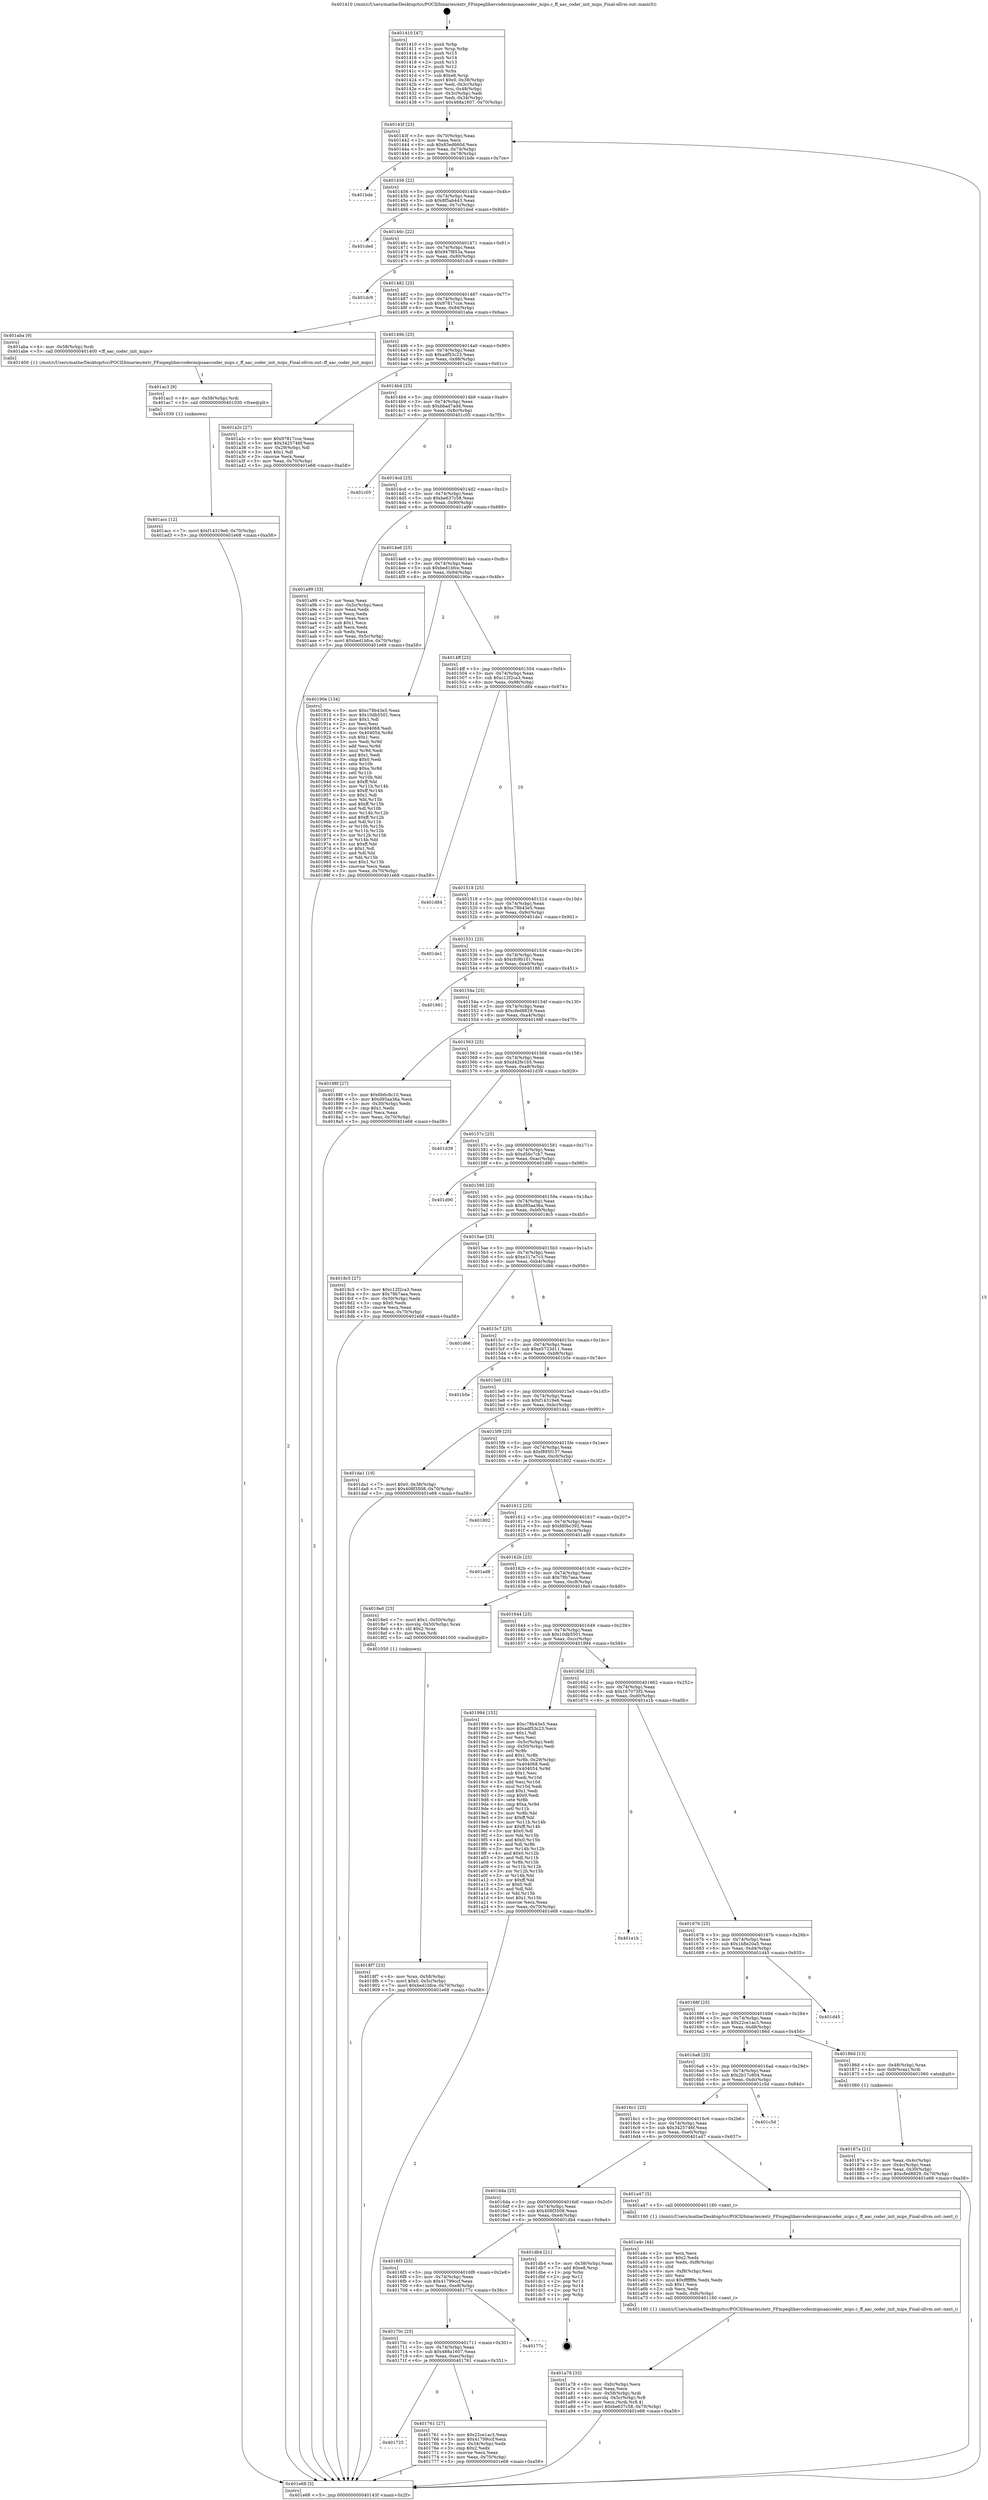 digraph "0x401410" {
  label = "0x401410 (/mnt/c/Users/mathe/Desktop/tcc/POCII/binaries/extr_FFmpeglibavcodecmipsaaccoder_mips.c_ff_aac_coder_init_mips_Final-ollvm.out::main(0))"
  labelloc = "t"
  node[shape=record]

  Entry [label="",width=0.3,height=0.3,shape=circle,fillcolor=black,style=filled]
  "0x40143f" [label="{
     0x40143f [23]\l
     | [instrs]\l
     &nbsp;&nbsp;0x40143f \<+3\>: mov -0x70(%rbp),%eax\l
     &nbsp;&nbsp;0x401442 \<+2\>: mov %eax,%ecx\l
     &nbsp;&nbsp;0x401444 \<+6\>: sub $0x83ed660d,%ecx\l
     &nbsp;&nbsp;0x40144a \<+3\>: mov %eax,-0x74(%rbp)\l
     &nbsp;&nbsp;0x40144d \<+3\>: mov %ecx,-0x78(%rbp)\l
     &nbsp;&nbsp;0x401450 \<+6\>: je 0000000000401bde \<main+0x7ce\>\l
  }"]
  "0x401bde" [label="{
     0x401bde\l
  }", style=dashed]
  "0x401456" [label="{
     0x401456 [22]\l
     | [instrs]\l
     &nbsp;&nbsp;0x401456 \<+5\>: jmp 000000000040145b \<main+0x4b\>\l
     &nbsp;&nbsp;0x40145b \<+3\>: mov -0x74(%rbp),%eax\l
     &nbsp;&nbsp;0x40145e \<+5\>: sub $0x8f5ab443,%eax\l
     &nbsp;&nbsp;0x401463 \<+3\>: mov %eax,-0x7c(%rbp)\l
     &nbsp;&nbsp;0x401466 \<+6\>: je 0000000000401ded \<main+0x9dd\>\l
  }"]
  Exit [label="",width=0.3,height=0.3,shape=circle,fillcolor=black,style=filled,peripheries=2]
  "0x401ded" [label="{
     0x401ded\l
  }", style=dashed]
  "0x40146c" [label="{
     0x40146c [22]\l
     | [instrs]\l
     &nbsp;&nbsp;0x40146c \<+5\>: jmp 0000000000401471 \<main+0x61\>\l
     &nbsp;&nbsp;0x401471 \<+3\>: mov -0x74(%rbp),%eax\l
     &nbsp;&nbsp;0x401474 \<+5\>: sub $0x947f853a,%eax\l
     &nbsp;&nbsp;0x401479 \<+3\>: mov %eax,-0x80(%rbp)\l
     &nbsp;&nbsp;0x40147c \<+6\>: je 0000000000401dc9 \<main+0x9b9\>\l
  }"]
  "0x401acc" [label="{
     0x401acc [12]\l
     | [instrs]\l
     &nbsp;&nbsp;0x401acc \<+7\>: movl $0xf14319e6,-0x70(%rbp)\l
     &nbsp;&nbsp;0x401ad3 \<+5\>: jmp 0000000000401e68 \<main+0xa58\>\l
  }"]
  "0x401dc9" [label="{
     0x401dc9\l
  }", style=dashed]
  "0x401482" [label="{
     0x401482 [25]\l
     | [instrs]\l
     &nbsp;&nbsp;0x401482 \<+5\>: jmp 0000000000401487 \<main+0x77\>\l
     &nbsp;&nbsp;0x401487 \<+3\>: mov -0x74(%rbp),%eax\l
     &nbsp;&nbsp;0x40148a \<+5\>: sub $0x97817cce,%eax\l
     &nbsp;&nbsp;0x40148f \<+6\>: mov %eax,-0x84(%rbp)\l
     &nbsp;&nbsp;0x401495 \<+6\>: je 0000000000401aba \<main+0x6aa\>\l
  }"]
  "0x401ac3" [label="{
     0x401ac3 [9]\l
     | [instrs]\l
     &nbsp;&nbsp;0x401ac3 \<+4\>: mov -0x58(%rbp),%rdi\l
     &nbsp;&nbsp;0x401ac7 \<+5\>: call 0000000000401030 \<free@plt\>\l
     | [calls]\l
     &nbsp;&nbsp;0x401030 \{1\} (unknown)\l
  }"]
  "0x401aba" [label="{
     0x401aba [9]\l
     | [instrs]\l
     &nbsp;&nbsp;0x401aba \<+4\>: mov -0x58(%rbp),%rdi\l
     &nbsp;&nbsp;0x401abe \<+5\>: call 0000000000401400 \<ff_aac_coder_init_mips\>\l
     | [calls]\l
     &nbsp;&nbsp;0x401400 \{1\} (/mnt/c/Users/mathe/Desktop/tcc/POCII/binaries/extr_FFmpeglibavcodecmipsaaccoder_mips.c_ff_aac_coder_init_mips_Final-ollvm.out::ff_aac_coder_init_mips)\l
  }"]
  "0x40149b" [label="{
     0x40149b [25]\l
     | [instrs]\l
     &nbsp;&nbsp;0x40149b \<+5\>: jmp 00000000004014a0 \<main+0x90\>\l
     &nbsp;&nbsp;0x4014a0 \<+3\>: mov -0x74(%rbp),%eax\l
     &nbsp;&nbsp;0x4014a3 \<+5\>: sub $0xadf53c23,%eax\l
     &nbsp;&nbsp;0x4014a8 \<+6\>: mov %eax,-0x88(%rbp)\l
     &nbsp;&nbsp;0x4014ae \<+6\>: je 0000000000401a2c \<main+0x61c\>\l
  }"]
  "0x401a78" [label="{
     0x401a78 [33]\l
     | [instrs]\l
     &nbsp;&nbsp;0x401a78 \<+6\>: mov -0xfc(%rbp),%ecx\l
     &nbsp;&nbsp;0x401a7e \<+3\>: imul %eax,%ecx\l
     &nbsp;&nbsp;0x401a81 \<+4\>: mov -0x58(%rbp),%rdi\l
     &nbsp;&nbsp;0x401a85 \<+4\>: movslq -0x5c(%rbp),%r8\l
     &nbsp;&nbsp;0x401a89 \<+4\>: mov %ecx,(%rdi,%r8,4)\l
     &nbsp;&nbsp;0x401a8d \<+7\>: movl $0xbe637c58,-0x70(%rbp)\l
     &nbsp;&nbsp;0x401a94 \<+5\>: jmp 0000000000401e68 \<main+0xa58\>\l
  }"]
  "0x401a2c" [label="{
     0x401a2c [27]\l
     | [instrs]\l
     &nbsp;&nbsp;0x401a2c \<+5\>: mov $0x97817cce,%eax\l
     &nbsp;&nbsp;0x401a31 \<+5\>: mov $0x3425746f,%ecx\l
     &nbsp;&nbsp;0x401a36 \<+3\>: mov -0x29(%rbp),%dl\l
     &nbsp;&nbsp;0x401a39 \<+3\>: test $0x1,%dl\l
     &nbsp;&nbsp;0x401a3c \<+3\>: cmovne %ecx,%eax\l
     &nbsp;&nbsp;0x401a3f \<+3\>: mov %eax,-0x70(%rbp)\l
     &nbsp;&nbsp;0x401a42 \<+5\>: jmp 0000000000401e68 \<main+0xa58\>\l
  }"]
  "0x4014b4" [label="{
     0x4014b4 [25]\l
     | [instrs]\l
     &nbsp;&nbsp;0x4014b4 \<+5\>: jmp 00000000004014b9 \<main+0xa9\>\l
     &nbsp;&nbsp;0x4014b9 \<+3\>: mov -0x74(%rbp),%eax\l
     &nbsp;&nbsp;0x4014bc \<+5\>: sub $0xbbad7add,%eax\l
     &nbsp;&nbsp;0x4014c1 \<+6\>: mov %eax,-0x8c(%rbp)\l
     &nbsp;&nbsp;0x4014c7 \<+6\>: je 0000000000401c05 \<main+0x7f5\>\l
  }"]
  "0x401a4c" [label="{
     0x401a4c [44]\l
     | [instrs]\l
     &nbsp;&nbsp;0x401a4c \<+2\>: xor %ecx,%ecx\l
     &nbsp;&nbsp;0x401a4e \<+5\>: mov $0x2,%edx\l
     &nbsp;&nbsp;0x401a53 \<+6\>: mov %edx,-0xf8(%rbp)\l
     &nbsp;&nbsp;0x401a59 \<+1\>: cltd\l
     &nbsp;&nbsp;0x401a5a \<+6\>: mov -0xf8(%rbp),%esi\l
     &nbsp;&nbsp;0x401a60 \<+2\>: idiv %esi\l
     &nbsp;&nbsp;0x401a62 \<+6\>: imul $0xfffffffe,%edx,%edx\l
     &nbsp;&nbsp;0x401a68 \<+3\>: sub $0x1,%ecx\l
     &nbsp;&nbsp;0x401a6b \<+2\>: sub %ecx,%edx\l
     &nbsp;&nbsp;0x401a6d \<+6\>: mov %edx,-0xfc(%rbp)\l
     &nbsp;&nbsp;0x401a73 \<+5\>: call 0000000000401160 \<next_i\>\l
     | [calls]\l
     &nbsp;&nbsp;0x401160 \{1\} (/mnt/c/Users/mathe/Desktop/tcc/POCII/binaries/extr_FFmpeglibavcodecmipsaaccoder_mips.c_ff_aac_coder_init_mips_Final-ollvm.out::next_i)\l
  }"]
  "0x401c05" [label="{
     0x401c05\l
  }", style=dashed]
  "0x4014cd" [label="{
     0x4014cd [25]\l
     | [instrs]\l
     &nbsp;&nbsp;0x4014cd \<+5\>: jmp 00000000004014d2 \<main+0xc2\>\l
     &nbsp;&nbsp;0x4014d2 \<+3\>: mov -0x74(%rbp),%eax\l
     &nbsp;&nbsp;0x4014d5 \<+5\>: sub $0xbe637c58,%eax\l
     &nbsp;&nbsp;0x4014da \<+6\>: mov %eax,-0x90(%rbp)\l
     &nbsp;&nbsp;0x4014e0 \<+6\>: je 0000000000401a99 \<main+0x689\>\l
  }"]
  "0x4018f7" [label="{
     0x4018f7 [23]\l
     | [instrs]\l
     &nbsp;&nbsp;0x4018f7 \<+4\>: mov %rax,-0x58(%rbp)\l
     &nbsp;&nbsp;0x4018fb \<+7\>: movl $0x0,-0x5c(%rbp)\l
     &nbsp;&nbsp;0x401902 \<+7\>: movl $0xbed1bfce,-0x70(%rbp)\l
     &nbsp;&nbsp;0x401909 \<+5\>: jmp 0000000000401e68 \<main+0xa58\>\l
  }"]
  "0x401a99" [label="{
     0x401a99 [33]\l
     | [instrs]\l
     &nbsp;&nbsp;0x401a99 \<+2\>: xor %eax,%eax\l
     &nbsp;&nbsp;0x401a9b \<+3\>: mov -0x5c(%rbp),%ecx\l
     &nbsp;&nbsp;0x401a9e \<+2\>: mov %eax,%edx\l
     &nbsp;&nbsp;0x401aa0 \<+2\>: sub %ecx,%edx\l
     &nbsp;&nbsp;0x401aa2 \<+2\>: mov %eax,%ecx\l
     &nbsp;&nbsp;0x401aa4 \<+3\>: sub $0x1,%ecx\l
     &nbsp;&nbsp;0x401aa7 \<+2\>: add %ecx,%edx\l
     &nbsp;&nbsp;0x401aa9 \<+2\>: sub %edx,%eax\l
     &nbsp;&nbsp;0x401aab \<+3\>: mov %eax,-0x5c(%rbp)\l
     &nbsp;&nbsp;0x401aae \<+7\>: movl $0xbed1bfce,-0x70(%rbp)\l
     &nbsp;&nbsp;0x401ab5 \<+5\>: jmp 0000000000401e68 \<main+0xa58\>\l
  }"]
  "0x4014e6" [label="{
     0x4014e6 [25]\l
     | [instrs]\l
     &nbsp;&nbsp;0x4014e6 \<+5\>: jmp 00000000004014eb \<main+0xdb\>\l
     &nbsp;&nbsp;0x4014eb \<+3\>: mov -0x74(%rbp),%eax\l
     &nbsp;&nbsp;0x4014ee \<+5\>: sub $0xbed1bfce,%eax\l
     &nbsp;&nbsp;0x4014f3 \<+6\>: mov %eax,-0x94(%rbp)\l
     &nbsp;&nbsp;0x4014f9 \<+6\>: je 000000000040190e \<main+0x4fe\>\l
  }"]
  "0x40187a" [label="{
     0x40187a [21]\l
     | [instrs]\l
     &nbsp;&nbsp;0x40187a \<+3\>: mov %eax,-0x4c(%rbp)\l
     &nbsp;&nbsp;0x40187d \<+3\>: mov -0x4c(%rbp),%eax\l
     &nbsp;&nbsp;0x401880 \<+3\>: mov %eax,-0x30(%rbp)\l
     &nbsp;&nbsp;0x401883 \<+7\>: movl $0xcfed8829,-0x70(%rbp)\l
     &nbsp;&nbsp;0x40188a \<+5\>: jmp 0000000000401e68 \<main+0xa58\>\l
  }"]
  "0x40190e" [label="{
     0x40190e [134]\l
     | [instrs]\l
     &nbsp;&nbsp;0x40190e \<+5\>: mov $0xc78b43e5,%eax\l
     &nbsp;&nbsp;0x401913 \<+5\>: mov $0x10db5501,%ecx\l
     &nbsp;&nbsp;0x401918 \<+2\>: mov $0x1,%dl\l
     &nbsp;&nbsp;0x40191a \<+2\>: xor %esi,%esi\l
     &nbsp;&nbsp;0x40191c \<+7\>: mov 0x404068,%edi\l
     &nbsp;&nbsp;0x401923 \<+8\>: mov 0x404054,%r8d\l
     &nbsp;&nbsp;0x40192b \<+3\>: sub $0x1,%esi\l
     &nbsp;&nbsp;0x40192e \<+3\>: mov %edi,%r9d\l
     &nbsp;&nbsp;0x401931 \<+3\>: add %esi,%r9d\l
     &nbsp;&nbsp;0x401934 \<+4\>: imul %r9d,%edi\l
     &nbsp;&nbsp;0x401938 \<+3\>: and $0x1,%edi\l
     &nbsp;&nbsp;0x40193b \<+3\>: cmp $0x0,%edi\l
     &nbsp;&nbsp;0x40193e \<+4\>: sete %r10b\l
     &nbsp;&nbsp;0x401942 \<+4\>: cmp $0xa,%r8d\l
     &nbsp;&nbsp;0x401946 \<+4\>: setl %r11b\l
     &nbsp;&nbsp;0x40194a \<+3\>: mov %r10b,%bl\l
     &nbsp;&nbsp;0x40194d \<+3\>: xor $0xff,%bl\l
     &nbsp;&nbsp;0x401950 \<+3\>: mov %r11b,%r14b\l
     &nbsp;&nbsp;0x401953 \<+4\>: xor $0xff,%r14b\l
     &nbsp;&nbsp;0x401957 \<+3\>: xor $0x1,%dl\l
     &nbsp;&nbsp;0x40195a \<+3\>: mov %bl,%r15b\l
     &nbsp;&nbsp;0x40195d \<+4\>: and $0xff,%r15b\l
     &nbsp;&nbsp;0x401961 \<+3\>: and %dl,%r10b\l
     &nbsp;&nbsp;0x401964 \<+3\>: mov %r14b,%r12b\l
     &nbsp;&nbsp;0x401967 \<+4\>: and $0xff,%r12b\l
     &nbsp;&nbsp;0x40196b \<+3\>: and %dl,%r11b\l
     &nbsp;&nbsp;0x40196e \<+3\>: or %r10b,%r15b\l
     &nbsp;&nbsp;0x401971 \<+3\>: or %r11b,%r12b\l
     &nbsp;&nbsp;0x401974 \<+3\>: xor %r12b,%r15b\l
     &nbsp;&nbsp;0x401977 \<+3\>: or %r14b,%bl\l
     &nbsp;&nbsp;0x40197a \<+3\>: xor $0xff,%bl\l
     &nbsp;&nbsp;0x40197d \<+3\>: or $0x1,%dl\l
     &nbsp;&nbsp;0x401980 \<+2\>: and %dl,%bl\l
     &nbsp;&nbsp;0x401982 \<+3\>: or %bl,%r15b\l
     &nbsp;&nbsp;0x401985 \<+4\>: test $0x1,%r15b\l
     &nbsp;&nbsp;0x401989 \<+3\>: cmovne %ecx,%eax\l
     &nbsp;&nbsp;0x40198c \<+3\>: mov %eax,-0x70(%rbp)\l
     &nbsp;&nbsp;0x40198f \<+5\>: jmp 0000000000401e68 \<main+0xa58\>\l
  }"]
  "0x4014ff" [label="{
     0x4014ff [25]\l
     | [instrs]\l
     &nbsp;&nbsp;0x4014ff \<+5\>: jmp 0000000000401504 \<main+0xf4\>\l
     &nbsp;&nbsp;0x401504 \<+3\>: mov -0x74(%rbp),%eax\l
     &nbsp;&nbsp;0x401507 \<+5\>: sub $0xc12f2ca3,%eax\l
     &nbsp;&nbsp;0x40150c \<+6\>: mov %eax,-0x98(%rbp)\l
     &nbsp;&nbsp;0x401512 \<+6\>: je 0000000000401d84 \<main+0x974\>\l
  }"]
  "0x401410" [label="{
     0x401410 [47]\l
     | [instrs]\l
     &nbsp;&nbsp;0x401410 \<+1\>: push %rbp\l
     &nbsp;&nbsp;0x401411 \<+3\>: mov %rsp,%rbp\l
     &nbsp;&nbsp;0x401414 \<+2\>: push %r15\l
     &nbsp;&nbsp;0x401416 \<+2\>: push %r14\l
     &nbsp;&nbsp;0x401418 \<+2\>: push %r13\l
     &nbsp;&nbsp;0x40141a \<+2\>: push %r12\l
     &nbsp;&nbsp;0x40141c \<+1\>: push %rbx\l
     &nbsp;&nbsp;0x40141d \<+7\>: sub $0xe8,%rsp\l
     &nbsp;&nbsp;0x401424 \<+7\>: movl $0x0,-0x38(%rbp)\l
     &nbsp;&nbsp;0x40142b \<+3\>: mov %edi,-0x3c(%rbp)\l
     &nbsp;&nbsp;0x40142e \<+4\>: mov %rsi,-0x48(%rbp)\l
     &nbsp;&nbsp;0x401432 \<+3\>: mov -0x3c(%rbp),%edi\l
     &nbsp;&nbsp;0x401435 \<+3\>: mov %edi,-0x34(%rbp)\l
     &nbsp;&nbsp;0x401438 \<+7\>: movl $0x488a1607,-0x70(%rbp)\l
  }"]
  "0x401d84" [label="{
     0x401d84\l
  }", style=dashed]
  "0x401518" [label="{
     0x401518 [25]\l
     | [instrs]\l
     &nbsp;&nbsp;0x401518 \<+5\>: jmp 000000000040151d \<main+0x10d\>\l
     &nbsp;&nbsp;0x40151d \<+3\>: mov -0x74(%rbp),%eax\l
     &nbsp;&nbsp;0x401520 \<+5\>: sub $0xc78b43e5,%eax\l
     &nbsp;&nbsp;0x401525 \<+6\>: mov %eax,-0x9c(%rbp)\l
     &nbsp;&nbsp;0x40152b \<+6\>: je 0000000000401de1 \<main+0x9d1\>\l
  }"]
  "0x401e68" [label="{
     0x401e68 [5]\l
     | [instrs]\l
     &nbsp;&nbsp;0x401e68 \<+5\>: jmp 000000000040143f \<main+0x2f\>\l
  }"]
  "0x401de1" [label="{
     0x401de1\l
  }", style=dashed]
  "0x401531" [label="{
     0x401531 [25]\l
     | [instrs]\l
     &nbsp;&nbsp;0x401531 \<+5\>: jmp 0000000000401536 \<main+0x126\>\l
     &nbsp;&nbsp;0x401536 \<+3\>: mov -0x74(%rbp),%eax\l
     &nbsp;&nbsp;0x401539 \<+5\>: sub $0xcfc9b101,%eax\l
     &nbsp;&nbsp;0x40153e \<+6\>: mov %eax,-0xa0(%rbp)\l
     &nbsp;&nbsp;0x401544 \<+6\>: je 0000000000401861 \<main+0x451\>\l
  }"]
  "0x401725" [label="{
     0x401725\l
  }", style=dashed]
  "0x401861" [label="{
     0x401861\l
  }", style=dashed]
  "0x40154a" [label="{
     0x40154a [25]\l
     | [instrs]\l
     &nbsp;&nbsp;0x40154a \<+5\>: jmp 000000000040154f \<main+0x13f\>\l
     &nbsp;&nbsp;0x40154f \<+3\>: mov -0x74(%rbp),%eax\l
     &nbsp;&nbsp;0x401552 \<+5\>: sub $0xcfed8829,%eax\l
     &nbsp;&nbsp;0x401557 \<+6\>: mov %eax,-0xa4(%rbp)\l
     &nbsp;&nbsp;0x40155d \<+6\>: je 000000000040188f \<main+0x47f\>\l
  }"]
  "0x401761" [label="{
     0x401761 [27]\l
     | [instrs]\l
     &nbsp;&nbsp;0x401761 \<+5\>: mov $0x22ce1ac3,%eax\l
     &nbsp;&nbsp;0x401766 \<+5\>: mov $0x41799ccf,%ecx\l
     &nbsp;&nbsp;0x40176b \<+3\>: mov -0x34(%rbp),%edx\l
     &nbsp;&nbsp;0x40176e \<+3\>: cmp $0x2,%edx\l
     &nbsp;&nbsp;0x401771 \<+3\>: cmovne %ecx,%eax\l
     &nbsp;&nbsp;0x401774 \<+3\>: mov %eax,-0x70(%rbp)\l
     &nbsp;&nbsp;0x401777 \<+5\>: jmp 0000000000401e68 \<main+0xa58\>\l
  }"]
  "0x40188f" [label="{
     0x40188f [27]\l
     | [instrs]\l
     &nbsp;&nbsp;0x40188f \<+5\>: mov $0x6b0c8c10,%eax\l
     &nbsp;&nbsp;0x401894 \<+5\>: mov $0xd95aa36a,%ecx\l
     &nbsp;&nbsp;0x401899 \<+3\>: mov -0x30(%rbp),%edx\l
     &nbsp;&nbsp;0x40189c \<+3\>: cmp $0x1,%edx\l
     &nbsp;&nbsp;0x40189f \<+3\>: cmovl %ecx,%eax\l
     &nbsp;&nbsp;0x4018a2 \<+3\>: mov %eax,-0x70(%rbp)\l
     &nbsp;&nbsp;0x4018a5 \<+5\>: jmp 0000000000401e68 \<main+0xa58\>\l
  }"]
  "0x401563" [label="{
     0x401563 [25]\l
     | [instrs]\l
     &nbsp;&nbsp;0x401563 \<+5\>: jmp 0000000000401568 \<main+0x158\>\l
     &nbsp;&nbsp;0x401568 \<+3\>: mov -0x74(%rbp),%eax\l
     &nbsp;&nbsp;0x40156b \<+5\>: sub $0xd42fe1b5,%eax\l
     &nbsp;&nbsp;0x401570 \<+6\>: mov %eax,-0xa8(%rbp)\l
     &nbsp;&nbsp;0x401576 \<+6\>: je 0000000000401d39 \<main+0x929\>\l
  }"]
  "0x40170c" [label="{
     0x40170c [25]\l
     | [instrs]\l
     &nbsp;&nbsp;0x40170c \<+5\>: jmp 0000000000401711 \<main+0x301\>\l
     &nbsp;&nbsp;0x401711 \<+3\>: mov -0x74(%rbp),%eax\l
     &nbsp;&nbsp;0x401714 \<+5\>: sub $0x488a1607,%eax\l
     &nbsp;&nbsp;0x401719 \<+6\>: mov %eax,-0xec(%rbp)\l
     &nbsp;&nbsp;0x40171f \<+6\>: je 0000000000401761 \<main+0x351\>\l
  }"]
  "0x401d39" [label="{
     0x401d39\l
  }", style=dashed]
  "0x40157c" [label="{
     0x40157c [25]\l
     | [instrs]\l
     &nbsp;&nbsp;0x40157c \<+5\>: jmp 0000000000401581 \<main+0x171\>\l
     &nbsp;&nbsp;0x401581 \<+3\>: mov -0x74(%rbp),%eax\l
     &nbsp;&nbsp;0x401584 \<+5\>: sub $0xd56c7cb7,%eax\l
     &nbsp;&nbsp;0x401589 \<+6\>: mov %eax,-0xac(%rbp)\l
     &nbsp;&nbsp;0x40158f \<+6\>: je 0000000000401d90 \<main+0x980\>\l
  }"]
  "0x40177c" [label="{
     0x40177c\l
  }", style=dashed]
  "0x401d90" [label="{
     0x401d90\l
  }", style=dashed]
  "0x401595" [label="{
     0x401595 [25]\l
     | [instrs]\l
     &nbsp;&nbsp;0x401595 \<+5\>: jmp 000000000040159a \<main+0x18a\>\l
     &nbsp;&nbsp;0x40159a \<+3\>: mov -0x74(%rbp),%eax\l
     &nbsp;&nbsp;0x40159d \<+5\>: sub $0xd95aa36a,%eax\l
     &nbsp;&nbsp;0x4015a2 \<+6\>: mov %eax,-0xb0(%rbp)\l
     &nbsp;&nbsp;0x4015a8 \<+6\>: je 00000000004018c5 \<main+0x4b5\>\l
  }"]
  "0x4016f3" [label="{
     0x4016f3 [25]\l
     | [instrs]\l
     &nbsp;&nbsp;0x4016f3 \<+5\>: jmp 00000000004016f8 \<main+0x2e8\>\l
     &nbsp;&nbsp;0x4016f8 \<+3\>: mov -0x74(%rbp),%eax\l
     &nbsp;&nbsp;0x4016fb \<+5\>: sub $0x41799ccf,%eax\l
     &nbsp;&nbsp;0x401700 \<+6\>: mov %eax,-0xe8(%rbp)\l
     &nbsp;&nbsp;0x401706 \<+6\>: je 000000000040177c \<main+0x36c\>\l
  }"]
  "0x4018c5" [label="{
     0x4018c5 [27]\l
     | [instrs]\l
     &nbsp;&nbsp;0x4018c5 \<+5\>: mov $0xc12f2ca3,%eax\l
     &nbsp;&nbsp;0x4018ca \<+5\>: mov $0x78b7aea,%ecx\l
     &nbsp;&nbsp;0x4018cf \<+3\>: mov -0x30(%rbp),%edx\l
     &nbsp;&nbsp;0x4018d2 \<+3\>: cmp $0x0,%edx\l
     &nbsp;&nbsp;0x4018d5 \<+3\>: cmove %ecx,%eax\l
     &nbsp;&nbsp;0x4018d8 \<+3\>: mov %eax,-0x70(%rbp)\l
     &nbsp;&nbsp;0x4018db \<+5\>: jmp 0000000000401e68 \<main+0xa58\>\l
  }"]
  "0x4015ae" [label="{
     0x4015ae [25]\l
     | [instrs]\l
     &nbsp;&nbsp;0x4015ae \<+5\>: jmp 00000000004015b3 \<main+0x1a3\>\l
     &nbsp;&nbsp;0x4015b3 \<+3\>: mov -0x74(%rbp),%eax\l
     &nbsp;&nbsp;0x4015b6 \<+5\>: sub $0xe317e7c3,%eax\l
     &nbsp;&nbsp;0x4015bb \<+6\>: mov %eax,-0xb4(%rbp)\l
     &nbsp;&nbsp;0x4015c1 \<+6\>: je 0000000000401d66 \<main+0x956\>\l
  }"]
  "0x401db4" [label="{
     0x401db4 [21]\l
     | [instrs]\l
     &nbsp;&nbsp;0x401db4 \<+3\>: mov -0x38(%rbp),%eax\l
     &nbsp;&nbsp;0x401db7 \<+7\>: add $0xe8,%rsp\l
     &nbsp;&nbsp;0x401dbe \<+1\>: pop %rbx\l
     &nbsp;&nbsp;0x401dbf \<+2\>: pop %r12\l
     &nbsp;&nbsp;0x401dc1 \<+2\>: pop %r13\l
     &nbsp;&nbsp;0x401dc3 \<+2\>: pop %r14\l
     &nbsp;&nbsp;0x401dc5 \<+2\>: pop %r15\l
     &nbsp;&nbsp;0x401dc7 \<+1\>: pop %rbp\l
     &nbsp;&nbsp;0x401dc8 \<+1\>: ret\l
  }"]
  "0x401d66" [label="{
     0x401d66\l
  }", style=dashed]
  "0x4015c7" [label="{
     0x4015c7 [25]\l
     | [instrs]\l
     &nbsp;&nbsp;0x4015c7 \<+5\>: jmp 00000000004015cc \<main+0x1bc\>\l
     &nbsp;&nbsp;0x4015cc \<+3\>: mov -0x74(%rbp),%eax\l
     &nbsp;&nbsp;0x4015cf \<+5\>: sub $0xe5723d11,%eax\l
     &nbsp;&nbsp;0x4015d4 \<+6\>: mov %eax,-0xb8(%rbp)\l
     &nbsp;&nbsp;0x4015da \<+6\>: je 0000000000401b5e \<main+0x74e\>\l
  }"]
  "0x4016da" [label="{
     0x4016da [25]\l
     | [instrs]\l
     &nbsp;&nbsp;0x4016da \<+5\>: jmp 00000000004016df \<main+0x2cf\>\l
     &nbsp;&nbsp;0x4016df \<+3\>: mov -0x74(%rbp),%eax\l
     &nbsp;&nbsp;0x4016e2 \<+5\>: sub $0x408f3508,%eax\l
     &nbsp;&nbsp;0x4016e7 \<+6\>: mov %eax,-0xe4(%rbp)\l
     &nbsp;&nbsp;0x4016ed \<+6\>: je 0000000000401db4 \<main+0x9a4\>\l
  }"]
  "0x401b5e" [label="{
     0x401b5e\l
  }", style=dashed]
  "0x4015e0" [label="{
     0x4015e0 [25]\l
     | [instrs]\l
     &nbsp;&nbsp;0x4015e0 \<+5\>: jmp 00000000004015e5 \<main+0x1d5\>\l
     &nbsp;&nbsp;0x4015e5 \<+3\>: mov -0x74(%rbp),%eax\l
     &nbsp;&nbsp;0x4015e8 \<+5\>: sub $0xf14319e6,%eax\l
     &nbsp;&nbsp;0x4015ed \<+6\>: mov %eax,-0xbc(%rbp)\l
     &nbsp;&nbsp;0x4015f3 \<+6\>: je 0000000000401da1 \<main+0x991\>\l
  }"]
  "0x401a47" [label="{
     0x401a47 [5]\l
     | [instrs]\l
     &nbsp;&nbsp;0x401a47 \<+5\>: call 0000000000401160 \<next_i\>\l
     | [calls]\l
     &nbsp;&nbsp;0x401160 \{1\} (/mnt/c/Users/mathe/Desktop/tcc/POCII/binaries/extr_FFmpeglibavcodecmipsaaccoder_mips.c_ff_aac_coder_init_mips_Final-ollvm.out::next_i)\l
  }"]
  "0x401da1" [label="{
     0x401da1 [19]\l
     | [instrs]\l
     &nbsp;&nbsp;0x401da1 \<+7\>: movl $0x0,-0x38(%rbp)\l
     &nbsp;&nbsp;0x401da8 \<+7\>: movl $0x408f3508,-0x70(%rbp)\l
     &nbsp;&nbsp;0x401daf \<+5\>: jmp 0000000000401e68 \<main+0xa58\>\l
  }"]
  "0x4015f9" [label="{
     0x4015f9 [25]\l
     | [instrs]\l
     &nbsp;&nbsp;0x4015f9 \<+5\>: jmp 00000000004015fe \<main+0x1ee\>\l
     &nbsp;&nbsp;0x4015fe \<+3\>: mov -0x74(%rbp),%eax\l
     &nbsp;&nbsp;0x401601 \<+5\>: sub $0xf895f137,%eax\l
     &nbsp;&nbsp;0x401606 \<+6\>: mov %eax,-0xc0(%rbp)\l
     &nbsp;&nbsp;0x40160c \<+6\>: je 0000000000401802 \<main+0x3f2\>\l
  }"]
  "0x4016c1" [label="{
     0x4016c1 [25]\l
     | [instrs]\l
     &nbsp;&nbsp;0x4016c1 \<+5\>: jmp 00000000004016c6 \<main+0x2b6\>\l
     &nbsp;&nbsp;0x4016c6 \<+3\>: mov -0x74(%rbp),%eax\l
     &nbsp;&nbsp;0x4016c9 \<+5\>: sub $0x3425746f,%eax\l
     &nbsp;&nbsp;0x4016ce \<+6\>: mov %eax,-0xe0(%rbp)\l
     &nbsp;&nbsp;0x4016d4 \<+6\>: je 0000000000401a47 \<main+0x637\>\l
  }"]
  "0x401802" [label="{
     0x401802\l
  }", style=dashed]
  "0x401612" [label="{
     0x401612 [25]\l
     | [instrs]\l
     &nbsp;&nbsp;0x401612 \<+5\>: jmp 0000000000401617 \<main+0x207\>\l
     &nbsp;&nbsp;0x401617 \<+3\>: mov -0x74(%rbp),%eax\l
     &nbsp;&nbsp;0x40161a \<+5\>: sub $0xfd0bc392,%eax\l
     &nbsp;&nbsp;0x40161f \<+6\>: mov %eax,-0xc4(%rbp)\l
     &nbsp;&nbsp;0x401625 \<+6\>: je 0000000000401ad8 \<main+0x6c8\>\l
  }"]
  "0x401c5d" [label="{
     0x401c5d\l
  }", style=dashed]
  "0x401ad8" [label="{
     0x401ad8\l
  }", style=dashed]
  "0x40162b" [label="{
     0x40162b [25]\l
     | [instrs]\l
     &nbsp;&nbsp;0x40162b \<+5\>: jmp 0000000000401630 \<main+0x220\>\l
     &nbsp;&nbsp;0x401630 \<+3\>: mov -0x74(%rbp),%eax\l
     &nbsp;&nbsp;0x401633 \<+5\>: sub $0x78b7aea,%eax\l
     &nbsp;&nbsp;0x401638 \<+6\>: mov %eax,-0xc8(%rbp)\l
     &nbsp;&nbsp;0x40163e \<+6\>: je 00000000004018e0 \<main+0x4d0\>\l
  }"]
  "0x4016a8" [label="{
     0x4016a8 [25]\l
     | [instrs]\l
     &nbsp;&nbsp;0x4016a8 \<+5\>: jmp 00000000004016ad \<main+0x29d\>\l
     &nbsp;&nbsp;0x4016ad \<+3\>: mov -0x74(%rbp),%eax\l
     &nbsp;&nbsp;0x4016b0 \<+5\>: sub $0x2b17c804,%eax\l
     &nbsp;&nbsp;0x4016b5 \<+6\>: mov %eax,-0xdc(%rbp)\l
     &nbsp;&nbsp;0x4016bb \<+6\>: je 0000000000401c5d \<main+0x84d\>\l
  }"]
  "0x4018e0" [label="{
     0x4018e0 [23]\l
     | [instrs]\l
     &nbsp;&nbsp;0x4018e0 \<+7\>: movl $0x1,-0x50(%rbp)\l
     &nbsp;&nbsp;0x4018e7 \<+4\>: movslq -0x50(%rbp),%rax\l
     &nbsp;&nbsp;0x4018eb \<+4\>: shl $0x2,%rax\l
     &nbsp;&nbsp;0x4018ef \<+3\>: mov %rax,%rdi\l
     &nbsp;&nbsp;0x4018f2 \<+5\>: call 0000000000401050 \<malloc@plt\>\l
     | [calls]\l
     &nbsp;&nbsp;0x401050 \{1\} (unknown)\l
  }"]
  "0x401644" [label="{
     0x401644 [25]\l
     | [instrs]\l
     &nbsp;&nbsp;0x401644 \<+5\>: jmp 0000000000401649 \<main+0x239\>\l
     &nbsp;&nbsp;0x401649 \<+3\>: mov -0x74(%rbp),%eax\l
     &nbsp;&nbsp;0x40164c \<+5\>: sub $0x10db5501,%eax\l
     &nbsp;&nbsp;0x401651 \<+6\>: mov %eax,-0xcc(%rbp)\l
     &nbsp;&nbsp;0x401657 \<+6\>: je 0000000000401994 \<main+0x584\>\l
  }"]
  "0x40186d" [label="{
     0x40186d [13]\l
     | [instrs]\l
     &nbsp;&nbsp;0x40186d \<+4\>: mov -0x48(%rbp),%rax\l
     &nbsp;&nbsp;0x401871 \<+4\>: mov 0x8(%rax),%rdi\l
     &nbsp;&nbsp;0x401875 \<+5\>: call 0000000000401060 \<atoi@plt\>\l
     | [calls]\l
     &nbsp;&nbsp;0x401060 \{1\} (unknown)\l
  }"]
  "0x401994" [label="{
     0x401994 [152]\l
     | [instrs]\l
     &nbsp;&nbsp;0x401994 \<+5\>: mov $0xc78b43e5,%eax\l
     &nbsp;&nbsp;0x401999 \<+5\>: mov $0xadf53c23,%ecx\l
     &nbsp;&nbsp;0x40199e \<+2\>: mov $0x1,%dl\l
     &nbsp;&nbsp;0x4019a0 \<+2\>: xor %esi,%esi\l
     &nbsp;&nbsp;0x4019a2 \<+3\>: mov -0x5c(%rbp),%edi\l
     &nbsp;&nbsp;0x4019a5 \<+3\>: cmp -0x50(%rbp),%edi\l
     &nbsp;&nbsp;0x4019a8 \<+4\>: setl %r8b\l
     &nbsp;&nbsp;0x4019ac \<+4\>: and $0x1,%r8b\l
     &nbsp;&nbsp;0x4019b0 \<+4\>: mov %r8b,-0x29(%rbp)\l
     &nbsp;&nbsp;0x4019b4 \<+7\>: mov 0x404068,%edi\l
     &nbsp;&nbsp;0x4019bb \<+8\>: mov 0x404054,%r9d\l
     &nbsp;&nbsp;0x4019c3 \<+3\>: sub $0x1,%esi\l
     &nbsp;&nbsp;0x4019c6 \<+3\>: mov %edi,%r10d\l
     &nbsp;&nbsp;0x4019c9 \<+3\>: add %esi,%r10d\l
     &nbsp;&nbsp;0x4019cc \<+4\>: imul %r10d,%edi\l
     &nbsp;&nbsp;0x4019d0 \<+3\>: and $0x1,%edi\l
     &nbsp;&nbsp;0x4019d3 \<+3\>: cmp $0x0,%edi\l
     &nbsp;&nbsp;0x4019d6 \<+4\>: sete %r8b\l
     &nbsp;&nbsp;0x4019da \<+4\>: cmp $0xa,%r9d\l
     &nbsp;&nbsp;0x4019de \<+4\>: setl %r11b\l
     &nbsp;&nbsp;0x4019e2 \<+3\>: mov %r8b,%bl\l
     &nbsp;&nbsp;0x4019e5 \<+3\>: xor $0xff,%bl\l
     &nbsp;&nbsp;0x4019e8 \<+3\>: mov %r11b,%r14b\l
     &nbsp;&nbsp;0x4019eb \<+4\>: xor $0xff,%r14b\l
     &nbsp;&nbsp;0x4019ef \<+3\>: xor $0x0,%dl\l
     &nbsp;&nbsp;0x4019f2 \<+3\>: mov %bl,%r15b\l
     &nbsp;&nbsp;0x4019f5 \<+4\>: and $0x0,%r15b\l
     &nbsp;&nbsp;0x4019f9 \<+3\>: and %dl,%r8b\l
     &nbsp;&nbsp;0x4019fc \<+3\>: mov %r14b,%r12b\l
     &nbsp;&nbsp;0x4019ff \<+4\>: and $0x0,%r12b\l
     &nbsp;&nbsp;0x401a03 \<+3\>: and %dl,%r11b\l
     &nbsp;&nbsp;0x401a06 \<+3\>: or %r8b,%r15b\l
     &nbsp;&nbsp;0x401a09 \<+3\>: or %r11b,%r12b\l
     &nbsp;&nbsp;0x401a0c \<+3\>: xor %r12b,%r15b\l
     &nbsp;&nbsp;0x401a0f \<+3\>: or %r14b,%bl\l
     &nbsp;&nbsp;0x401a12 \<+3\>: xor $0xff,%bl\l
     &nbsp;&nbsp;0x401a15 \<+3\>: or $0x0,%dl\l
     &nbsp;&nbsp;0x401a18 \<+2\>: and %dl,%bl\l
     &nbsp;&nbsp;0x401a1a \<+3\>: or %bl,%r15b\l
     &nbsp;&nbsp;0x401a1d \<+4\>: test $0x1,%r15b\l
     &nbsp;&nbsp;0x401a21 \<+3\>: cmovne %ecx,%eax\l
     &nbsp;&nbsp;0x401a24 \<+3\>: mov %eax,-0x70(%rbp)\l
     &nbsp;&nbsp;0x401a27 \<+5\>: jmp 0000000000401e68 \<main+0xa58\>\l
  }"]
  "0x40165d" [label="{
     0x40165d [25]\l
     | [instrs]\l
     &nbsp;&nbsp;0x40165d \<+5\>: jmp 0000000000401662 \<main+0x252\>\l
     &nbsp;&nbsp;0x401662 \<+3\>: mov -0x74(%rbp),%eax\l
     &nbsp;&nbsp;0x401665 \<+5\>: sub $0x167075f3,%eax\l
     &nbsp;&nbsp;0x40166a \<+6\>: mov %eax,-0xd0(%rbp)\l
     &nbsp;&nbsp;0x401670 \<+6\>: je 0000000000401e1b \<main+0xa0b\>\l
  }"]
  "0x40168f" [label="{
     0x40168f [25]\l
     | [instrs]\l
     &nbsp;&nbsp;0x40168f \<+5\>: jmp 0000000000401694 \<main+0x284\>\l
     &nbsp;&nbsp;0x401694 \<+3\>: mov -0x74(%rbp),%eax\l
     &nbsp;&nbsp;0x401697 \<+5\>: sub $0x22ce1ac3,%eax\l
     &nbsp;&nbsp;0x40169c \<+6\>: mov %eax,-0xd8(%rbp)\l
     &nbsp;&nbsp;0x4016a2 \<+6\>: je 000000000040186d \<main+0x45d\>\l
  }"]
  "0x401e1b" [label="{
     0x401e1b\l
  }", style=dashed]
  "0x401676" [label="{
     0x401676 [25]\l
     | [instrs]\l
     &nbsp;&nbsp;0x401676 \<+5\>: jmp 000000000040167b \<main+0x26b\>\l
     &nbsp;&nbsp;0x40167b \<+3\>: mov -0x74(%rbp),%eax\l
     &nbsp;&nbsp;0x40167e \<+5\>: sub $0x1b8e20a5,%eax\l
     &nbsp;&nbsp;0x401683 \<+6\>: mov %eax,-0xd4(%rbp)\l
     &nbsp;&nbsp;0x401689 \<+6\>: je 0000000000401d45 \<main+0x935\>\l
  }"]
  "0x401d45" [label="{
     0x401d45\l
  }", style=dashed]
  Entry -> "0x401410" [label=" 1"]
  "0x40143f" -> "0x401bde" [label=" 0"]
  "0x40143f" -> "0x401456" [label=" 16"]
  "0x401db4" -> Exit [label=" 1"]
  "0x401456" -> "0x401ded" [label=" 0"]
  "0x401456" -> "0x40146c" [label=" 16"]
  "0x401da1" -> "0x401e68" [label=" 1"]
  "0x40146c" -> "0x401dc9" [label=" 0"]
  "0x40146c" -> "0x401482" [label=" 16"]
  "0x401acc" -> "0x401e68" [label=" 1"]
  "0x401482" -> "0x401aba" [label=" 1"]
  "0x401482" -> "0x40149b" [label=" 15"]
  "0x401ac3" -> "0x401acc" [label=" 1"]
  "0x40149b" -> "0x401a2c" [label=" 2"]
  "0x40149b" -> "0x4014b4" [label=" 13"]
  "0x401aba" -> "0x401ac3" [label=" 1"]
  "0x4014b4" -> "0x401c05" [label=" 0"]
  "0x4014b4" -> "0x4014cd" [label=" 13"]
  "0x401a99" -> "0x401e68" [label=" 1"]
  "0x4014cd" -> "0x401a99" [label=" 1"]
  "0x4014cd" -> "0x4014e6" [label=" 12"]
  "0x401a78" -> "0x401e68" [label=" 1"]
  "0x4014e6" -> "0x40190e" [label=" 2"]
  "0x4014e6" -> "0x4014ff" [label=" 10"]
  "0x401a4c" -> "0x401a78" [label=" 1"]
  "0x4014ff" -> "0x401d84" [label=" 0"]
  "0x4014ff" -> "0x401518" [label=" 10"]
  "0x401a47" -> "0x401a4c" [label=" 1"]
  "0x401518" -> "0x401de1" [label=" 0"]
  "0x401518" -> "0x401531" [label=" 10"]
  "0x401a2c" -> "0x401e68" [label=" 2"]
  "0x401531" -> "0x401861" [label=" 0"]
  "0x401531" -> "0x40154a" [label=" 10"]
  "0x401994" -> "0x401e68" [label=" 2"]
  "0x40154a" -> "0x40188f" [label=" 1"]
  "0x40154a" -> "0x401563" [label=" 9"]
  "0x40190e" -> "0x401e68" [label=" 2"]
  "0x401563" -> "0x401d39" [label=" 0"]
  "0x401563" -> "0x40157c" [label=" 9"]
  "0x4018e0" -> "0x4018f7" [label=" 1"]
  "0x40157c" -> "0x401d90" [label=" 0"]
  "0x40157c" -> "0x401595" [label=" 9"]
  "0x4018c5" -> "0x401e68" [label=" 1"]
  "0x401595" -> "0x4018c5" [label=" 1"]
  "0x401595" -> "0x4015ae" [label=" 8"]
  "0x40187a" -> "0x401e68" [label=" 1"]
  "0x4015ae" -> "0x401d66" [label=" 0"]
  "0x4015ae" -> "0x4015c7" [label=" 8"]
  "0x40186d" -> "0x40187a" [label=" 1"]
  "0x4015c7" -> "0x401b5e" [label=" 0"]
  "0x4015c7" -> "0x4015e0" [label=" 8"]
  "0x401410" -> "0x40143f" [label=" 1"]
  "0x4015e0" -> "0x401da1" [label=" 1"]
  "0x4015e0" -> "0x4015f9" [label=" 7"]
  "0x401761" -> "0x401e68" [label=" 1"]
  "0x4015f9" -> "0x401802" [label=" 0"]
  "0x4015f9" -> "0x401612" [label=" 7"]
  "0x40170c" -> "0x401761" [label=" 1"]
  "0x401612" -> "0x401ad8" [label=" 0"]
  "0x401612" -> "0x40162b" [label=" 7"]
  "0x4018f7" -> "0x401e68" [label=" 1"]
  "0x40162b" -> "0x4018e0" [label=" 1"]
  "0x40162b" -> "0x401644" [label=" 6"]
  "0x4016f3" -> "0x40177c" [label=" 0"]
  "0x401644" -> "0x401994" [label=" 2"]
  "0x401644" -> "0x40165d" [label=" 4"]
  "0x40188f" -> "0x401e68" [label=" 1"]
  "0x40165d" -> "0x401e1b" [label=" 0"]
  "0x40165d" -> "0x401676" [label=" 4"]
  "0x4016da" -> "0x401db4" [label=" 1"]
  "0x401676" -> "0x401d45" [label=" 0"]
  "0x401676" -> "0x40168f" [label=" 4"]
  "0x4016da" -> "0x4016f3" [label=" 1"]
  "0x40168f" -> "0x40186d" [label=" 1"]
  "0x40168f" -> "0x4016a8" [label=" 3"]
  "0x4016f3" -> "0x40170c" [label=" 1"]
  "0x4016a8" -> "0x401c5d" [label=" 0"]
  "0x4016a8" -> "0x4016c1" [label=" 3"]
  "0x40170c" -> "0x401725" [label=" 0"]
  "0x4016c1" -> "0x401a47" [label=" 1"]
  "0x4016c1" -> "0x4016da" [label=" 2"]
  "0x401e68" -> "0x40143f" [label=" 15"]
}
